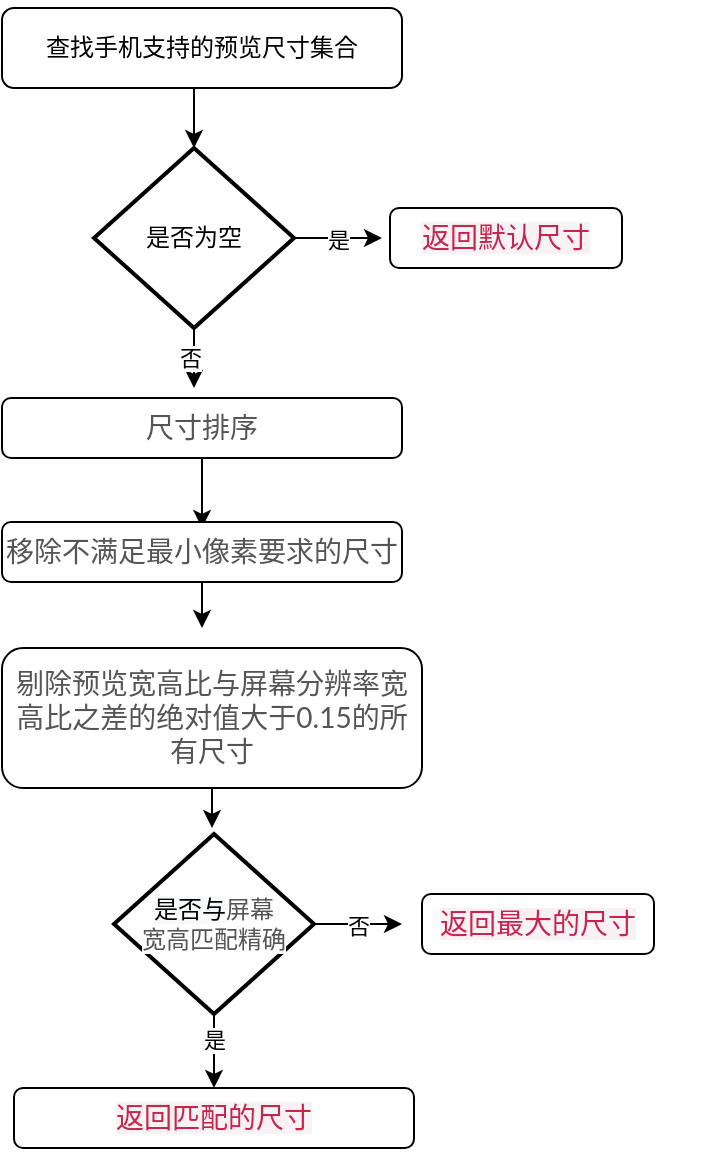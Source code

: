 <mxfile version="13.6.2" type="github">
  <diagram id="bNTJRoVJssCz6DVf2vbG" name="Page-1">
    <mxGraphModel dx="1426" dy="771" grid="1" gridSize="10" guides="1" tooltips="1" connect="1" arrows="1" fold="1" page="1" pageScale="1" pageWidth="827" pageHeight="1169" math="0" shadow="0">
      <root>
        <mxCell id="0" />
        <mxCell id="1" parent="0" />
        <mxCell id="jn0VWvCSKK-fts7rcIEv-6" style="edgeStyle=orthogonalEdgeStyle;rounded=0;orthogonalLoop=1;jettySize=auto;html=1;exitX=0.5;exitY=1;exitDx=0;exitDy=0;entryX=0.5;entryY=0;entryDx=0;entryDy=0;entryPerimeter=0;" edge="1" parent="1" source="jn0VWvCSKK-fts7rcIEv-2" target="jn0VWvCSKK-fts7rcIEv-3">
          <mxGeometry relative="1" as="geometry" />
        </mxCell>
        <mxCell id="jn0VWvCSKK-fts7rcIEv-2" value="&lt;div style=&quot;text-align: center&quot;&gt;&lt;font color=&quot;#c7254e&quot; face=&quot;source code pro, dejavu sans mono, ubuntu mono, anonymous pro, droid sans mono, menlo, monaco, consolas, inconsolata, courier, monospace, pingfang sc, microsoft yahei, sans-serif&quot;&gt;&lt;span style=&quot;font-size: 14px ; background-color: rgb(249 , 242 , 244)&quot;&gt;&lt;br&gt;&lt;/span&gt;&lt;/font&gt;&lt;/div&gt;&lt;span style=&quot;text-align: justify&quot;&gt;&lt;div style=&quot;text-align: center&quot;&gt;查找手机支持的预览尺寸集合&lt;/div&gt;&lt;/span&gt;&lt;span style=&quot;color: rgba(0 , 0 , 0 , 0) ; font-family: monospace ; font-size: 0px&quot;&gt;%3CmxGraphModel%3E%3Croot%3E%3CmxCell%20id%3D%220%22%2F%3E%3CmxCell%20id%3D%221%22%20parent%3D%220%22%2F%3E%3CmxCell%20id%3D%222%22%20value%3D%22%26lt%3Bspan%20style%3D%26quot%3Bcolor%3A%20rgb(199%20%2C%2037%20%2C%2078)%20%3B%20font-family%3A%20%26amp%3B%2334%3Bsource%20code%20pro%26amp%3B%2334%3B%20%2C%20%26amp%3B%2334%3Bdejavu%20sans%20mono%26amp%3B%2334%3B%20%2C%20%26amp%3B%2334%3Bubuntu%20mono%26amp%3B%2334%3B%20%2C%20%26amp%3B%2334%3Banonymous%20pro%26amp%3B%2334%3B%20%2C%20%26amp%3B%2334%3Bdroid%20sans%20mono%26amp%3B%2334%3B%20%2C%20%26amp%3B%2334%3Bmenlo%26amp%3B%2334%3B%20%2C%20%26amp%3B%2334%3Bmonaco%26amp%3B%2334%3B%20%2C%20%26amp%3B%2334%3Bconsolas%26amp%3B%2334%3B%20%2C%20%26amp%3B%2334%3Binconsolata%26amp%3B%2334%3B%20%2C%20%26amp%3B%2334%3Bcourier%26amp%3B%2334%3B%20%2C%20monospace%20%2C%20%26amp%3B%2334%3Bpingfang%20sc%26amp%3B%2334%3B%20%2C%20%26amp%3B%2334%3Bmicrosoft%20yahei%26amp%3B%2334%3B%20%2C%20sans-serif%20%3B%20font-size%3A%2014px%20%3B%20background-color%3A%20rgb(249%20%2C%20242%20%2C%20244)%26quot%3B%26gt%3BinitCamera%26lt%3B%2Fspan%26gt%3B%22%20style%3D%22rounded%3D1%3BwhiteSpace%3Dwrap%3Bhtml%3D1%3BfontSize%3D12%3Bglass%3D0%3BstrokeWidth%3D1%3Bshadow%3D0%3B%22%20vertex%3D%221%22%20parent%3D%221%22%3E%3CmxGeometry%20x%3D%22160%22%20y%3D%2280%22%20width%3D%22120%22%20height%3D%2240%22%20as%3D%22geometry%22%2F%3E%3C%2FmxCell%3E%3C%2Froot%3E%3C%2FmxGraphModel%3&lt;/span&gt;&lt;span style=&quot;color: rgb(199 , 37 , 78) ; font-family: &amp;#34;source code pro&amp;#34; , &amp;#34;dejavu sans mono&amp;#34; , &amp;#34;ubuntu mono&amp;#34; , &amp;#34;anonymous pro&amp;#34; , &amp;#34;droid sans mono&amp;#34; , &amp;#34;menlo&amp;#34; , &amp;#34;monaco&amp;#34; , &amp;#34;consolas&amp;#34; , &amp;#34;inconsolata&amp;#34; , &amp;#34;courier&amp;#34; , monospace , &amp;#34;pingfang sc&amp;#34; , &amp;#34;microsoft yahei&amp;#34; , sans-serif ; font-size: 14px ; background-color: rgb(249 , 242 , 244)&quot;&gt;&lt;br&gt;&lt;/span&gt;" style="rounded=1;whiteSpace=wrap;html=1;fontSize=12;glass=0;strokeWidth=1;shadow=0;" vertex="1" parent="1">
          <mxGeometry x="120" y="100" width="200" height="40" as="geometry" />
        </mxCell>
        <mxCell id="jn0VWvCSKK-fts7rcIEv-10" style="edgeStyle=orthogonalEdgeStyle;rounded=0;orthogonalLoop=1;jettySize=auto;html=1;exitX=0.5;exitY=1;exitDx=0;exitDy=0;exitPerimeter=0;" edge="1" parent="1" source="jn0VWvCSKK-fts7rcIEv-3">
          <mxGeometry relative="1" as="geometry">
            <mxPoint x="216" y="290" as="targetPoint" />
          </mxGeometry>
        </mxCell>
        <mxCell id="jn0VWvCSKK-fts7rcIEv-11" value="否" style="edgeLabel;html=1;align=center;verticalAlign=middle;resizable=0;points=[];" vertex="1" connectable="0" parent="jn0VWvCSKK-fts7rcIEv-10">
          <mxGeometry y="-2" relative="1" as="geometry">
            <mxPoint as="offset" />
          </mxGeometry>
        </mxCell>
        <mxCell id="jn0VWvCSKK-fts7rcIEv-13" value="是" style="edgeStyle=orthogonalEdgeStyle;rounded=0;orthogonalLoop=1;jettySize=auto;html=1;exitX=1;exitY=0.5;exitDx=0;exitDy=0;exitPerimeter=0;" edge="1" parent="1" source="jn0VWvCSKK-fts7rcIEv-3">
          <mxGeometry relative="1" as="geometry">
            <mxPoint x="310" y="215" as="targetPoint" />
          </mxGeometry>
        </mxCell>
        <mxCell id="jn0VWvCSKK-fts7rcIEv-3" value="是否为空" style="strokeWidth=2;html=1;shape=mxgraph.flowchart.decision;whiteSpace=wrap;" vertex="1" parent="1">
          <mxGeometry x="166" y="170" width="100" height="90" as="geometry" />
        </mxCell>
        <mxCell id="jn0VWvCSKK-fts7rcIEv-15" style="edgeStyle=orthogonalEdgeStyle;rounded=0;orthogonalLoop=1;jettySize=auto;html=1;exitX=0.5;exitY=1;exitDx=0;exitDy=0;" edge="1" parent="1" source="jn0VWvCSKK-fts7rcIEv-7">
          <mxGeometry relative="1" as="geometry">
            <mxPoint x="220" y="360" as="targetPoint" />
          </mxGeometry>
        </mxCell>
        <mxCell id="jn0VWvCSKK-fts7rcIEv-7" value="&lt;div style=&quot;text-align: center&quot;&gt;&lt;font color=&quot;#c7254e&quot; face=&quot;source code pro, dejavu sans mono, ubuntu mono, anonymous pro, droid sans mono, menlo, monaco, consolas, inconsolata, courier, monospace, pingfang sc, microsoft yahei, sans-serif&quot;&gt;&lt;span style=&quot;font-size: 14px ; background-color: rgb(249 , 242 , 244)&quot;&gt;&lt;br&gt;&lt;/span&gt;&lt;/font&gt;&lt;/div&gt;&lt;span style=&quot;text-align: justify&quot;&gt;&lt;div style=&quot;text-align: center&quot;&gt;&lt;span style=&quot;color: rgb(85 , 85 , 85) ; font-family: &amp;#34;lato&amp;#34; , &amp;#34;pingfang sc&amp;#34; , &amp;#34;microsoft yahei&amp;#34; , sans-serif ; font-size: 14px ; text-align: justify ; background-color: rgb(255 , 255 , 255)&quot;&gt;尺寸排序&lt;/span&gt;&lt;br&gt;&lt;/div&gt;&lt;/span&gt;&lt;span style=&quot;color: rgba(0 , 0 , 0 , 0) ; font-family: monospace ; font-size: 0px&quot;&gt;%3CmxGraphModel%3E%3Croot%3E%3CmxCell%20id%3D%220%22%2F%3E%3CmxCell%20id%3D%221%22%20parent%3D%220%22%2F%3E%3CmxCell%20id%3D%222%22%20value%3D%22%26lt%3Bspan%20style%3D%26quot%3Bcolor%3A%20rgb(199%20%2C%2037%20%2C%2078)%20%3B%20font-family%3A%20%26amp%3B%2334%3Bsource%20code%20pro%26amp%3B%2334%3B%20%2C%20%26amp%3B%2334%3Bdejavu%20sans%20mono%26amp%3B%2334%3B%20%2C%20%26amp%3B%2334%3Bubuntu%20mono%26amp%3B%2334%3B%20%2C%20%26amp%3B%2334%3Banonymous%20pro%26amp%3B%2334%3B%20%2C%20%26amp%3B%2334%3Bdroid%20sans%20mono%26amp%3B%2334%3B%20%2C%20%26amp%3B%2334%3Bmenlo%26amp%3B%2334%3B%20%2C%20%26amp%3B%2334%3Bmonaco%26amp%3B%2334%3B%20%2C%20%26amp%3B%2334%3Bconsolas%26amp%3B%2334%3B%20%2C%20%26amp%3B%2334%3Binconsolata%26amp%3B%2334%3B%20%2C%20%26amp%3B%2334%3Bcourier%26amp%3B%2334%3B%20%2C%20monospace%20%2C%20%26amp%3B%2334%3Bpingfang%20sc%26amp%3B%2334%3B%20%2C%20%26amp%3B%2334%3Bmicrosoft%20yahei%26amp%3B%2334%3B%20%2C%20sans-serif%20%3B%20font-size%3A%2014px%20%3B%20background-color%3A%20rgb(249%20%2C%20242%20%2C%20244)%26quot%3B%26gt%3BinitCamera%26lt%3B%2Fspan%26gt%3B%22%20style%3D%22rounded%3D1%3BwhiteSpace%3Dwrap%3Bhtml%3D1%3BfontSize%3D12%3Bglass%3D0%3BstrokeWidth%3D1%3Bshadow%3D0%3B%22%20vertex%3D%221%22%20parent%3D%221%22%3E%3CmxGeometry%20x%3D%22160%22%20y%3D%2280%22%20width%3D%22120%22%20height%3D%2240%22%20as%3D%22geometry%22%2F%3E%3C%2FmxCell%3E%3C%2Froot%3E%3C%2FmxGraphModel%3&lt;/span&gt;&lt;span style=&quot;color: rgb(199 , 37 , 78) ; font-family: &amp;#34;source code pro&amp;#34; , &amp;#34;dejavu sans mono&amp;#34; , &amp;#34;ubuntu mono&amp;#34; , &amp;#34;anonymous pro&amp;#34; , &amp;#34;droid sans mono&amp;#34; , &amp;#34;menlo&amp;#34; , &amp;#34;monaco&amp;#34; , &amp;#34;consolas&amp;#34; , &amp;#34;inconsolata&amp;#34; , &amp;#34;courier&amp;#34; , monospace , &amp;#34;pingfang sc&amp;#34; , &amp;#34;microsoft yahei&amp;#34; , sans-serif ; font-size: 14px ; background-color: rgb(249 , 242 , 244)&quot;&gt;&lt;br&gt;&lt;/span&gt;" style="rounded=1;whiteSpace=wrap;html=1;fontSize=12;glass=0;strokeWidth=1;shadow=0;" vertex="1" parent="1">
          <mxGeometry x="120" y="295" width="200" height="30" as="geometry" />
        </mxCell>
        <mxCell id="jn0VWvCSKK-fts7rcIEv-12" value="&lt;div style=&quot;text-align: center&quot;&gt;&lt;/div&gt;&lt;span style=&quot;color: rgb(199 , 37 , 78) ; font-family: &amp;#34;source code pro&amp;#34; , &amp;#34;dejavu sans mono&amp;#34; , &amp;#34;ubuntu mono&amp;#34; , &amp;#34;anonymous pro&amp;#34; , &amp;#34;droid sans mono&amp;#34; , &amp;#34;menlo&amp;#34; , &amp;#34;monaco&amp;#34; , &amp;#34;consolas&amp;#34; , &amp;#34;inconsolata&amp;#34; , &amp;#34;courier&amp;#34; , monospace , &amp;#34;pingfang sc&amp;#34; , &amp;#34;microsoft yahei&amp;#34; , sans-serif ; font-size: 14px ; background-color: rgb(249 , 242 , 244)&quot;&gt;返回默认尺寸&lt;br&gt;&lt;/span&gt;" style="rounded=1;whiteSpace=wrap;html=1;fontSize=12;glass=0;strokeWidth=1;shadow=0;" vertex="1" parent="1">
          <mxGeometry x="314" y="200" width="116" height="30" as="geometry" />
        </mxCell>
        <mxCell id="jn0VWvCSKK-fts7rcIEv-22" style="edgeStyle=orthogonalEdgeStyle;rounded=0;orthogonalLoop=1;jettySize=auto;html=1;exitX=0.5;exitY=1;exitDx=0;exitDy=0;" edge="1" parent="1" source="jn0VWvCSKK-fts7rcIEv-14">
          <mxGeometry relative="1" as="geometry">
            <mxPoint x="220" y="410" as="targetPoint" />
          </mxGeometry>
        </mxCell>
        <mxCell id="jn0VWvCSKK-fts7rcIEv-14" value="&lt;div style=&quot;text-align: center&quot;&gt;&lt;font color=&quot;#c7254e&quot; face=&quot;source code pro, dejavu sans mono, ubuntu mono, anonymous pro, droid sans mono, menlo, monaco, consolas, inconsolata, courier, monospace, pingfang sc, microsoft yahei, sans-serif&quot;&gt;&lt;span style=&quot;font-size: 14px ; background-color: rgb(249 , 242 , 244)&quot;&gt;&lt;br&gt;&lt;/span&gt;&lt;/font&gt;&lt;/div&gt;&lt;span style=&quot;text-align: justify&quot;&gt;&lt;div style=&quot;text-align: center&quot;&gt;&lt;span style=&quot;color: rgb(85 , 85 , 85) ; font-family: &amp;#34;lato&amp;#34; , &amp;#34;pingfang sc&amp;#34; , &amp;#34;microsoft yahei&amp;#34; , sans-serif ; font-size: 14px ; text-align: justify ; background-color: rgb(255 , 255 , 255)&quot;&gt;移除不满足最小像素要求的尺寸&lt;/span&gt;&lt;br&gt;&lt;/div&gt;&lt;/span&gt;&lt;span style=&quot;color: rgba(0 , 0 , 0 , 0) ; font-family: monospace ; font-size: 0px&quot;&gt;%3CmxGraphModel%3E%3Croot%3E%3CmxCell%20id%3D%220%22%2F%3E%3CmxCell%20id%3D%221%22%20parent%3D%220%22%2F%3E%3CmxCell%20id%3D%222%22%20value%3D%22%26lt%3Bspan%20style%3D%26quot%3Bcolor%3A%20rgb(199%20%2C%2037%20%2C%2078)%20%3B%20font-family%3A%20%26amp%3B%2334%3Bsource%20code%20pro%26amp%3B%2334%3B%20%2C%20%26amp%3B%2334%3Bdejavu%20sans%20mono%26amp%3B%2334%3B%20%2C%20%26amp%3B%2334%3Bubuntu%20mono%26amp%3B%2334%3B%20%2C%20%26amp%3B%2334%3Banonymous%20pro%26amp%3B%2334%3B%20%2C%20%26amp%3B%2334%3Bdroid%20sans%20mono%26amp%3B%2334%3B%20%2C%20%26amp%3B%2334%3Bmenlo%26amp%3B%2334%3B%20%2C%20%26amp%3B%2334%3Bmonaco%26amp%3B%2334%3B%20%2C%20%26amp%3B%2334%3Bconsolas%26amp%3B%2334%3B%20%2C%20%26amp%3B%2334%3Binconsolata%26amp%3B%2334%3B%20%2C%20%26amp%3B%2334%3Bcourier%26amp%3B%2334%3B%20%2C%20monospace%20%2C%20%26amp%3B%2334%3Bpingfang%20sc%26amp%3B%2334%3B%20%2C%20%26amp%3B%2334%3Bmicrosoft%20yahei%26amp%3B%2334%3B%20%2C%20sans-serif%20%3B%20font-size%3A%2014px%20%3B%20background-color%3A%20rgb(249%20%2C%20242%20%2C%20244)%26quot%3B%26gt%3BinitCamera%26lt%3B%2Fspan%26gt%3B%22%20style%3D%22rounded%3D1%3BwhiteSpace%3Dwrap%3Bhtml%3D1%3BfontSize%3D12%3Bglass%3D0%3BstrokeWidth%3D1%3Bshadow%3D0%3B%22%20vertex%3D%221%22%20parent%3D%221%22%3E%3CmxGeometry%20x%3D%22160%22%20y%3D%2280%22%20width%3D%22120%22%20height%3D%2240%22%20as%3D%22geometry%22%2F%3E%3C%2FmxCell%3E%3C%2Froot%3E%3C%2FmxGraphModel%3&lt;/span&gt;&lt;span style=&quot;color: rgb(199 , 37 , 78) ; font-family: &amp;#34;source code pro&amp;#34; , &amp;#34;dejavu sans mono&amp;#34; , &amp;#34;ubuntu mono&amp;#34; , &amp;#34;anonymous pro&amp;#34; , &amp;#34;droid sans mono&amp;#34; , &amp;#34;menlo&amp;#34; , &amp;#34;monaco&amp;#34; , &amp;#34;consolas&amp;#34; , &amp;#34;inconsolata&amp;#34; , &amp;#34;courier&amp;#34; , monospace , &amp;#34;pingfang sc&amp;#34; , &amp;#34;microsoft yahei&amp;#34; , sans-serif ; font-size: 14px ; background-color: rgb(249 , 242 , 244)&quot;&gt;&lt;br&gt;&lt;/span&gt;" style="rounded=1;whiteSpace=wrap;html=1;fontSize=12;glass=0;strokeWidth=1;shadow=0;" vertex="1" parent="1">
          <mxGeometry x="120" y="357" width="200" height="30" as="geometry" />
        </mxCell>
        <mxCell id="jn0VWvCSKK-fts7rcIEv-23" style="edgeStyle=orthogonalEdgeStyle;rounded=0;orthogonalLoop=1;jettySize=auto;html=1;exitX=0.5;exitY=1;exitDx=0;exitDy=0;" edge="1" parent="1" source="jn0VWvCSKK-fts7rcIEv-16">
          <mxGeometry relative="1" as="geometry">
            <mxPoint x="225" y="510" as="targetPoint" />
          </mxGeometry>
        </mxCell>
        <mxCell id="jn0VWvCSKK-fts7rcIEv-16" value="&lt;div style=&quot;text-align: center&quot;&gt;&lt;/div&gt;&lt;span style=&quot;color: rgb(85 , 85 , 85) ; font-family: &amp;#34;lato&amp;#34; , &amp;#34;pingfang sc&amp;#34; , &amp;#34;microsoft yahei&amp;#34; , sans-serif ; font-size: 14px ; text-align: justify ; background-color: rgb(255 , 255 , 255)&quot;&gt;剔除预览宽高比与屏幕分辨率宽高比之差的绝对值大于0.15的所有尺寸&lt;/span&gt;&lt;span style=&quot;color: rgb(199 , 37 , 78) ; font-family: &amp;#34;source code pro&amp;#34; , &amp;#34;dejavu sans mono&amp;#34; , &amp;#34;ubuntu mono&amp;#34; , &amp;#34;anonymous pro&amp;#34; , &amp;#34;droid sans mono&amp;#34; , &amp;#34;menlo&amp;#34; , &amp;#34;monaco&amp;#34; , &amp;#34;consolas&amp;#34; , &amp;#34;inconsolata&amp;#34; , &amp;#34;courier&amp;#34; , monospace , &amp;#34;pingfang sc&amp;#34; , &amp;#34;microsoft yahei&amp;#34; , sans-serif ; font-size: 14px ; background-color: rgb(249 , 242 , 244)&quot;&gt;&lt;br&gt;&lt;/span&gt;" style="rounded=1;whiteSpace=wrap;html=1;fontSize=12;glass=0;strokeWidth=1;shadow=0;" vertex="1" parent="1">
          <mxGeometry x="120" y="420" width="210" height="70" as="geometry" />
        </mxCell>
        <mxCell id="jn0VWvCSKK-fts7rcIEv-26" value="否" style="edgeStyle=orthogonalEdgeStyle;rounded=0;orthogonalLoop=1;jettySize=auto;html=1;exitX=1;exitY=0.5;exitDx=0;exitDy=0;exitPerimeter=0;" edge="1" parent="1" source="jn0VWvCSKK-fts7rcIEv-19">
          <mxGeometry relative="1" as="geometry">
            <mxPoint x="320" y="558" as="targetPoint" />
          </mxGeometry>
        </mxCell>
        <mxCell id="jn0VWvCSKK-fts7rcIEv-29" style="edgeStyle=orthogonalEdgeStyle;rounded=0;orthogonalLoop=1;jettySize=auto;html=1;exitX=0.5;exitY=1;exitDx=0;exitDy=0;exitPerimeter=0;" edge="1" parent="1" source="jn0VWvCSKK-fts7rcIEv-19" target="jn0VWvCSKK-fts7rcIEv-24">
          <mxGeometry relative="1" as="geometry" />
        </mxCell>
        <mxCell id="jn0VWvCSKK-fts7rcIEv-32" value="是" style="edgeLabel;html=1;align=center;verticalAlign=middle;resizable=0;points=[];" vertex="1" connectable="0" parent="jn0VWvCSKK-fts7rcIEv-29">
          <mxGeometry x="0.07" y="4" relative="1" as="geometry">
            <mxPoint x="-4" y="-4" as="offset" />
          </mxGeometry>
        </mxCell>
        <mxCell id="jn0VWvCSKK-fts7rcIEv-19" value="&lt;div style=&quot;text-align: center&quot;&gt;&lt;font style=&quot;font-size: 12px&quot;&gt;&lt;span style=&quot;text-align: justify ; background-color: rgb(248 , 249 , 250)&quot;&gt;是否与&lt;/span&gt;&lt;span style=&quot;background-color: rgb(255 , 255 , 255) ; color: rgb(85 , 85 , 85) ; font-family: &amp;#34;lato&amp;#34; , &amp;#34;pingfang sc&amp;#34; , &amp;#34;microsoft yahei&amp;#34; , sans-serif ; text-align: justify&quot;&gt;屏幕&lt;/span&gt;&lt;/font&gt;&lt;/div&gt;&lt;div style=&quot;text-align: center&quot;&gt;&lt;font style=&quot;font-size: 12px&quot;&gt;&lt;span style=&quot;background-color: rgb(255 , 255 , 255) ; color: rgb(85 , 85 , 85) ; font-family: &amp;#34;lato&amp;#34; , &amp;#34;pingfang sc&amp;#34; , &amp;#34;microsoft yahei&amp;#34; , sans-serif ; text-align: justify&quot;&gt;宽高匹配精确&lt;/span&gt;&lt;/font&gt;&lt;/div&gt;" style="strokeWidth=2;html=1;shape=mxgraph.flowchart.decision;whiteSpace=wrap;" vertex="1" parent="1">
          <mxGeometry x="176" y="513" width="100" height="90" as="geometry" />
        </mxCell>
        <mxCell id="jn0VWvCSKK-fts7rcIEv-24" value="&lt;div style=&quot;text-align: center&quot;&gt;&lt;/div&gt;&lt;span style=&quot;color: rgb(199 , 37 , 78) ; font-family: &amp;#34;source code pro&amp;#34; , &amp;#34;dejavu sans mono&amp;#34; , &amp;#34;ubuntu mono&amp;#34; , &amp;#34;anonymous pro&amp;#34; , &amp;#34;droid sans mono&amp;#34; , &amp;#34;menlo&amp;#34; , &amp;#34;monaco&amp;#34; , &amp;#34;consolas&amp;#34; , &amp;#34;inconsolata&amp;#34; , &amp;#34;courier&amp;#34; , monospace , &amp;#34;pingfang sc&amp;#34; , &amp;#34;microsoft yahei&amp;#34; , sans-serif ; font-size: 14px ; background-color: rgb(249 , 242 , 244)&quot;&gt;返回匹配的尺寸&lt;br&gt;&lt;/span&gt;" style="rounded=1;whiteSpace=wrap;html=1;fontSize=12;glass=0;strokeWidth=1;shadow=0;" vertex="1" parent="1">
          <mxGeometry x="126" y="640" width="200" height="30" as="geometry" />
        </mxCell>
        <mxCell id="jn0VWvCSKK-fts7rcIEv-25" value="&lt;div style=&quot;text-align: center&quot;&gt;&lt;/div&gt;&lt;span style=&quot;color: rgb(199 , 37 , 78) ; font-family: &amp;#34;source code pro&amp;#34; , &amp;#34;dejavu sans mono&amp;#34; , &amp;#34;ubuntu mono&amp;#34; , &amp;#34;anonymous pro&amp;#34; , &amp;#34;droid sans mono&amp;#34; , &amp;#34;menlo&amp;#34; , &amp;#34;monaco&amp;#34; , &amp;#34;consolas&amp;#34; , &amp;#34;inconsolata&amp;#34; , &amp;#34;courier&amp;#34; , monospace , &amp;#34;pingfang sc&amp;#34; , &amp;#34;microsoft yahei&amp;#34; , sans-serif ; font-size: 14px ; background-color: rgb(249 , 242 , 244)&quot;&gt;返回最大的尺寸&lt;br&gt;&lt;/span&gt;" style="rounded=1;whiteSpace=wrap;html=1;fontSize=12;glass=0;strokeWidth=1;shadow=0;" vertex="1" parent="1">
          <mxGeometry x="330" y="543" width="116" height="30" as="geometry" />
        </mxCell>
        <mxCell id="jn0VWvCSKK-fts7rcIEv-30" value="&amp;nbsp;" style="text;html=1;strokeColor=none;fillColor=none;align=center;verticalAlign=middle;whiteSpace=wrap;rounded=0;" vertex="1" parent="1">
          <mxGeometry x="440" y="210" width="40" height="20" as="geometry" />
        </mxCell>
        <mxCell id="jn0VWvCSKK-fts7rcIEv-31" value="&amp;nbsp;" style="text;html=1;strokeColor=none;fillColor=none;align=center;verticalAlign=middle;whiteSpace=wrap;rounded=0;" vertex="1" parent="1">
          <mxGeometry x="420" y="660" width="40" height="20" as="geometry" />
        </mxCell>
      </root>
    </mxGraphModel>
  </diagram>
</mxfile>
